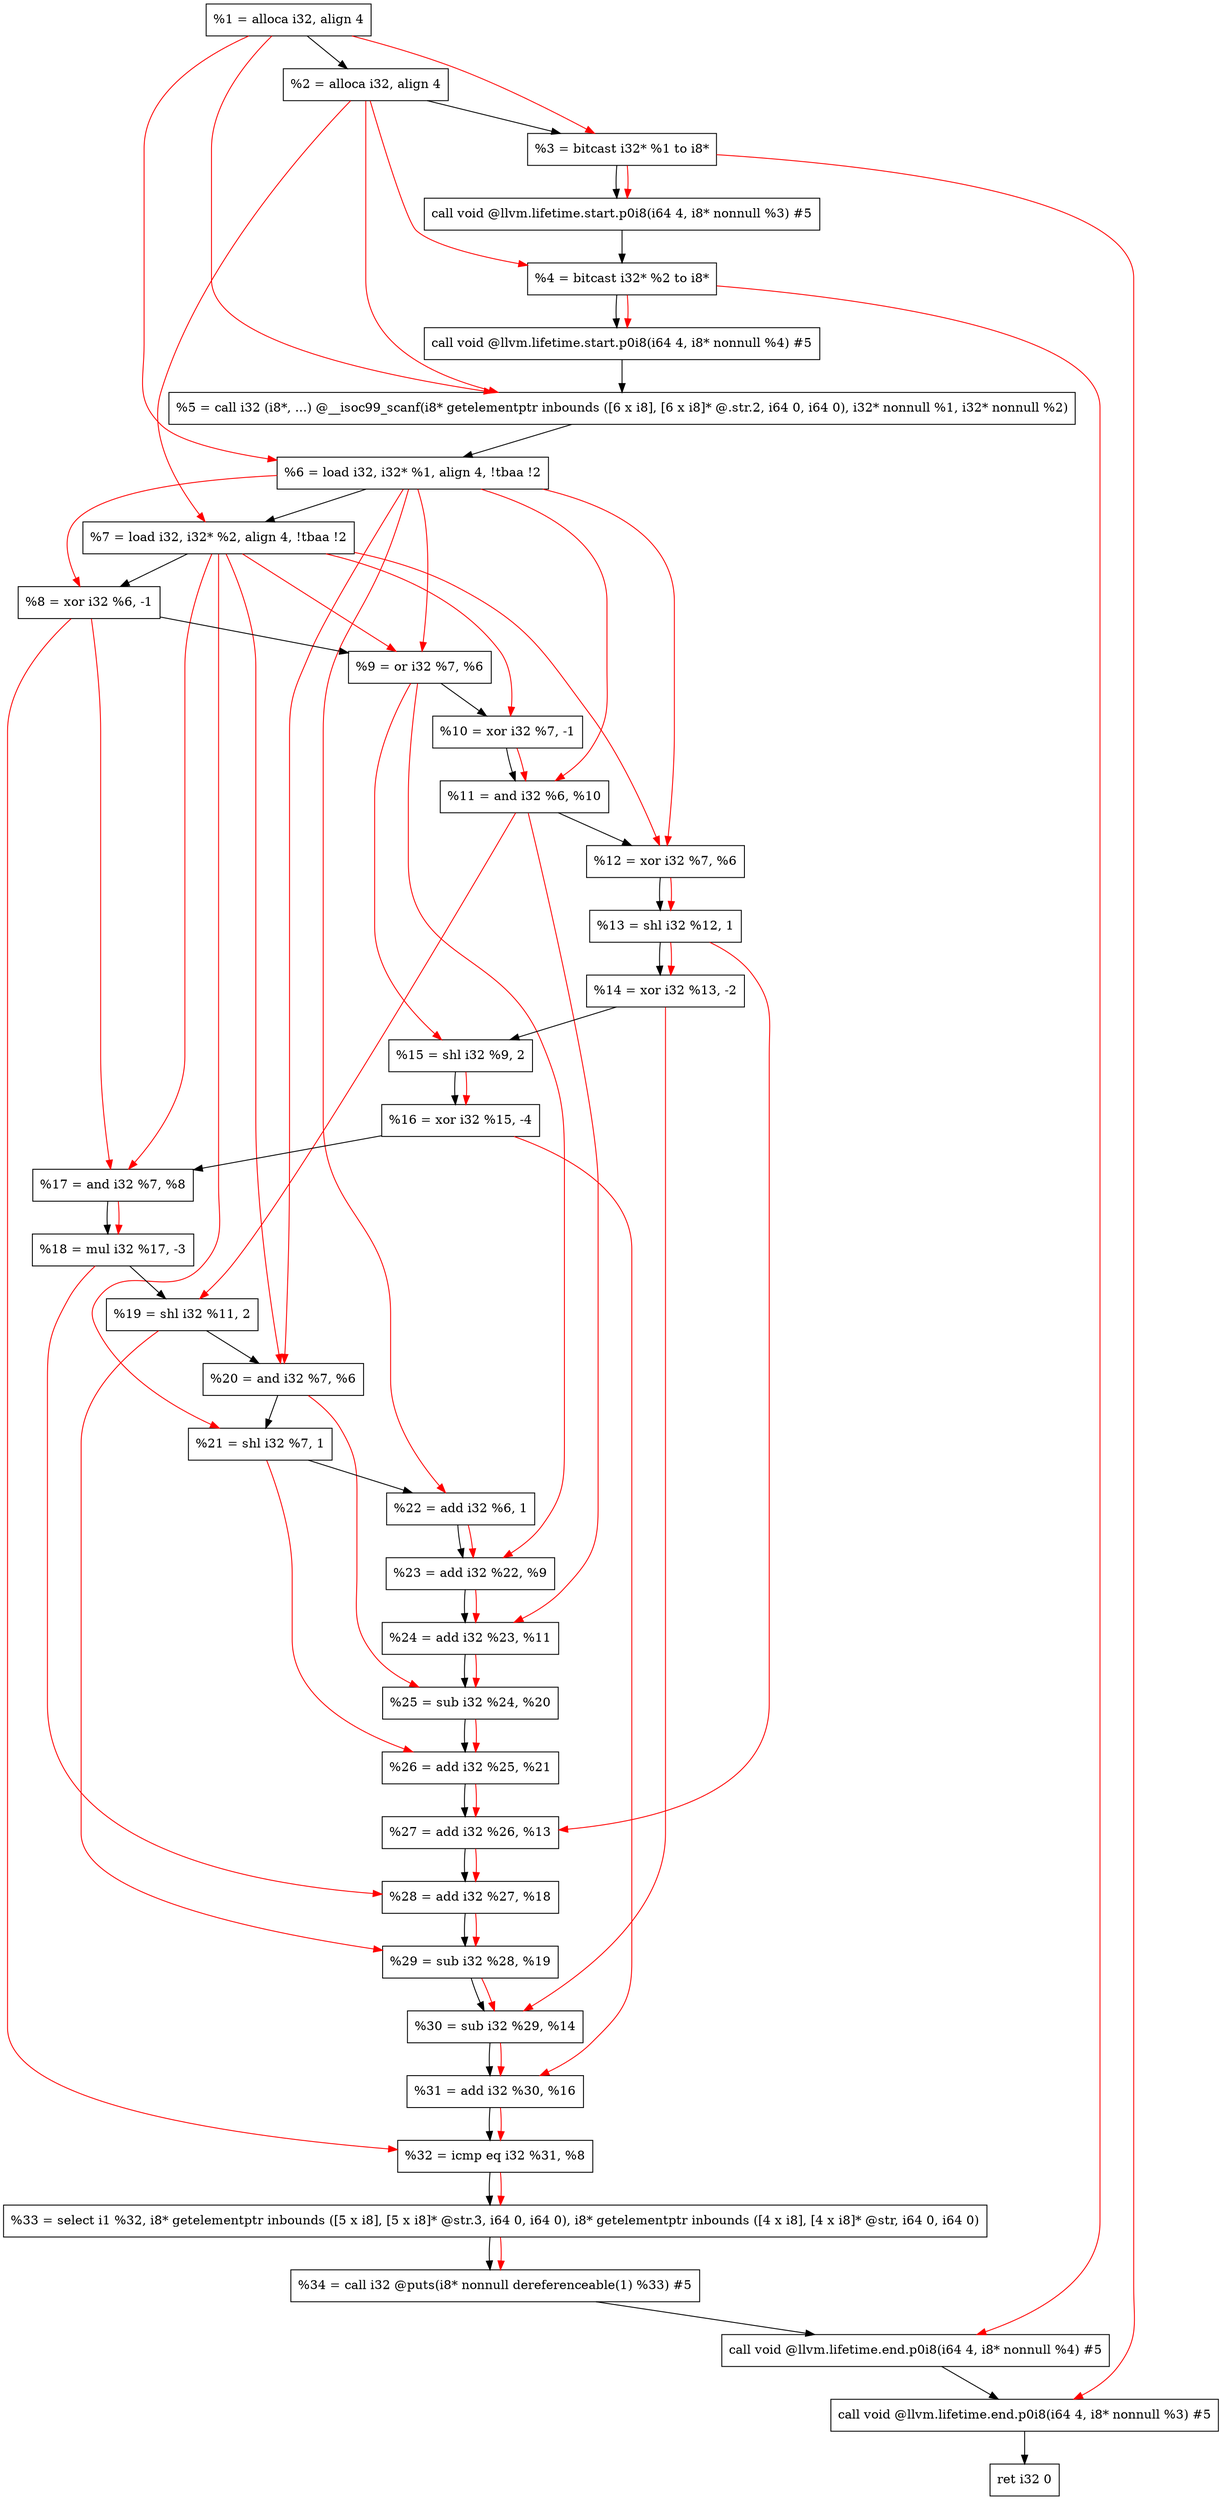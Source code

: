 digraph "DFG for'main' function" {
	Node0x1763df8[shape=record, label="  %1 = alloca i32, align 4"];
	Node0x1763e78[shape=record, label="  %2 = alloca i32, align 4"];
	Node0x1763f08[shape=record, label="  %3 = bitcast i32* %1 to i8*"];
	Node0x1764368[shape=record, label="  call void @llvm.lifetime.start.p0i8(i64 4, i8* nonnull %3) #5"];
	Node0x1764448[shape=record, label="  %4 = bitcast i32* %2 to i8*"];
	Node0x1764568[shape=record, label="  call void @llvm.lifetime.start.p0i8(i64 4, i8* nonnull %4) #5"];
	Node0x17647a0[shape=record, label="  %5 = call i32 (i8*, ...) @__isoc99_scanf(i8* getelementptr inbounds ([6 x i8], [6 x i8]* @.str.2, i64 0, i64 0), i32* nonnull %1, i32* nonnull %2)"];
	Node0x1764858[shape=record, label="  %6 = load i32, i32* %1, align 4, !tbaa !2"];
	Node0x17657c8[shape=record, label="  %7 = load i32, i32* %2, align 4, !tbaa !2"];
	Node0x1765e50[shape=record, label="  %8 = xor i32 %6, -1"];
	Node0x1765ec0[shape=record, label="  %9 = or i32 %7, %6"];
	Node0x1765f30[shape=record, label="  %10 = xor i32 %7, -1"];
	Node0x1765fa0[shape=record, label="  %11 = and i32 %6, %10"];
	Node0x1766010[shape=record, label="  %12 = xor i32 %7, %6"];
	Node0x1766080[shape=record, label="  %13 = shl i32 %12, 1"];
	Node0x17660f0[shape=record, label="  %14 = xor i32 %13, -2"];
	Node0x1766160[shape=record, label="  %15 = shl i32 %9, 2"];
	Node0x17661d0[shape=record, label="  %16 = xor i32 %15, -4"];
	Node0x1766240[shape=record, label="  %17 = and i32 %7, %8"];
	Node0x17662b0[shape=record, label="  %18 = mul i32 %17, -3"];
	Node0x1766320[shape=record, label="  %19 = shl i32 %11, 2"];
	Node0x1766390[shape=record, label="  %20 = and i32 %7, %6"];
	Node0x1766400[shape=record, label="  %21 = shl i32 %7, 1"];
	Node0x1766470[shape=record, label="  %22 = add i32 %6, 1"];
	Node0x17664e0[shape=record, label="  %23 = add i32 %22, %9"];
	Node0x1766550[shape=record, label="  %24 = add i32 %23, %11"];
	Node0x17665c0[shape=record, label="  %25 = sub i32 %24, %20"];
	Node0x1766630[shape=record, label="  %26 = add i32 %25, %21"];
	Node0x17666a0[shape=record, label="  %27 = add i32 %26, %13"];
	Node0x1766710[shape=record, label="  %28 = add i32 %27, %18"];
	Node0x1766780[shape=record, label="  %29 = sub i32 %28, %19"];
	Node0x17667f0[shape=record, label="  %30 = sub i32 %29, %14"];
	Node0x1766860[shape=record, label="  %31 = add i32 %30, %16"];
	Node0x17668d0[shape=record, label="  %32 = icmp eq i32 %31, %8"];
	Node0x17049d8[shape=record, label="  %33 = select i1 %32, i8* getelementptr inbounds ([5 x i8], [5 x i8]* @str.3, i64 0, i64 0), i8* getelementptr inbounds ([4 x i8], [4 x i8]* @str, i64 0, i64 0)"];
	Node0x1766b70[shape=record, label="  %34 = call i32 @puts(i8* nonnull dereferenceable(1) %33) #5"];
	Node0x1766dc8[shape=record, label="  call void @llvm.lifetime.end.p0i8(i64 4, i8* nonnull %4) #5"];
	Node0x1766f28[shape=record, label="  call void @llvm.lifetime.end.p0i8(i64 4, i8* nonnull %3) #5"];
	Node0x1766fe8[shape=record, label="  ret i32 0"];
	Node0x1763df8 -> Node0x1763e78;
	Node0x1763e78 -> Node0x1763f08;
	Node0x1763f08 -> Node0x1764368;
	Node0x1764368 -> Node0x1764448;
	Node0x1764448 -> Node0x1764568;
	Node0x1764568 -> Node0x17647a0;
	Node0x17647a0 -> Node0x1764858;
	Node0x1764858 -> Node0x17657c8;
	Node0x17657c8 -> Node0x1765e50;
	Node0x1765e50 -> Node0x1765ec0;
	Node0x1765ec0 -> Node0x1765f30;
	Node0x1765f30 -> Node0x1765fa0;
	Node0x1765fa0 -> Node0x1766010;
	Node0x1766010 -> Node0x1766080;
	Node0x1766080 -> Node0x17660f0;
	Node0x17660f0 -> Node0x1766160;
	Node0x1766160 -> Node0x17661d0;
	Node0x17661d0 -> Node0x1766240;
	Node0x1766240 -> Node0x17662b0;
	Node0x17662b0 -> Node0x1766320;
	Node0x1766320 -> Node0x1766390;
	Node0x1766390 -> Node0x1766400;
	Node0x1766400 -> Node0x1766470;
	Node0x1766470 -> Node0x17664e0;
	Node0x17664e0 -> Node0x1766550;
	Node0x1766550 -> Node0x17665c0;
	Node0x17665c0 -> Node0x1766630;
	Node0x1766630 -> Node0x17666a0;
	Node0x17666a0 -> Node0x1766710;
	Node0x1766710 -> Node0x1766780;
	Node0x1766780 -> Node0x17667f0;
	Node0x17667f0 -> Node0x1766860;
	Node0x1766860 -> Node0x17668d0;
	Node0x17668d0 -> Node0x17049d8;
	Node0x17049d8 -> Node0x1766b70;
	Node0x1766b70 -> Node0x1766dc8;
	Node0x1766dc8 -> Node0x1766f28;
	Node0x1766f28 -> Node0x1766fe8;
edge [color=red]
	Node0x1763df8 -> Node0x1763f08;
	Node0x1763f08 -> Node0x1764368;
	Node0x1763e78 -> Node0x1764448;
	Node0x1764448 -> Node0x1764568;
	Node0x1763df8 -> Node0x17647a0;
	Node0x1763e78 -> Node0x17647a0;
	Node0x1763df8 -> Node0x1764858;
	Node0x1763e78 -> Node0x17657c8;
	Node0x1764858 -> Node0x1765e50;
	Node0x17657c8 -> Node0x1765ec0;
	Node0x1764858 -> Node0x1765ec0;
	Node0x17657c8 -> Node0x1765f30;
	Node0x1764858 -> Node0x1765fa0;
	Node0x1765f30 -> Node0x1765fa0;
	Node0x17657c8 -> Node0x1766010;
	Node0x1764858 -> Node0x1766010;
	Node0x1766010 -> Node0x1766080;
	Node0x1766080 -> Node0x17660f0;
	Node0x1765ec0 -> Node0x1766160;
	Node0x1766160 -> Node0x17661d0;
	Node0x17657c8 -> Node0x1766240;
	Node0x1765e50 -> Node0x1766240;
	Node0x1766240 -> Node0x17662b0;
	Node0x1765fa0 -> Node0x1766320;
	Node0x17657c8 -> Node0x1766390;
	Node0x1764858 -> Node0x1766390;
	Node0x17657c8 -> Node0x1766400;
	Node0x1764858 -> Node0x1766470;
	Node0x1766470 -> Node0x17664e0;
	Node0x1765ec0 -> Node0x17664e0;
	Node0x17664e0 -> Node0x1766550;
	Node0x1765fa0 -> Node0x1766550;
	Node0x1766550 -> Node0x17665c0;
	Node0x1766390 -> Node0x17665c0;
	Node0x17665c0 -> Node0x1766630;
	Node0x1766400 -> Node0x1766630;
	Node0x1766630 -> Node0x17666a0;
	Node0x1766080 -> Node0x17666a0;
	Node0x17666a0 -> Node0x1766710;
	Node0x17662b0 -> Node0x1766710;
	Node0x1766710 -> Node0x1766780;
	Node0x1766320 -> Node0x1766780;
	Node0x1766780 -> Node0x17667f0;
	Node0x17660f0 -> Node0x17667f0;
	Node0x17667f0 -> Node0x1766860;
	Node0x17661d0 -> Node0x1766860;
	Node0x1766860 -> Node0x17668d0;
	Node0x1765e50 -> Node0x17668d0;
	Node0x17668d0 -> Node0x17049d8;
	Node0x17049d8 -> Node0x1766b70;
	Node0x1764448 -> Node0x1766dc8;
	Node0x1763f08 -> Node0x1766f28;
}
